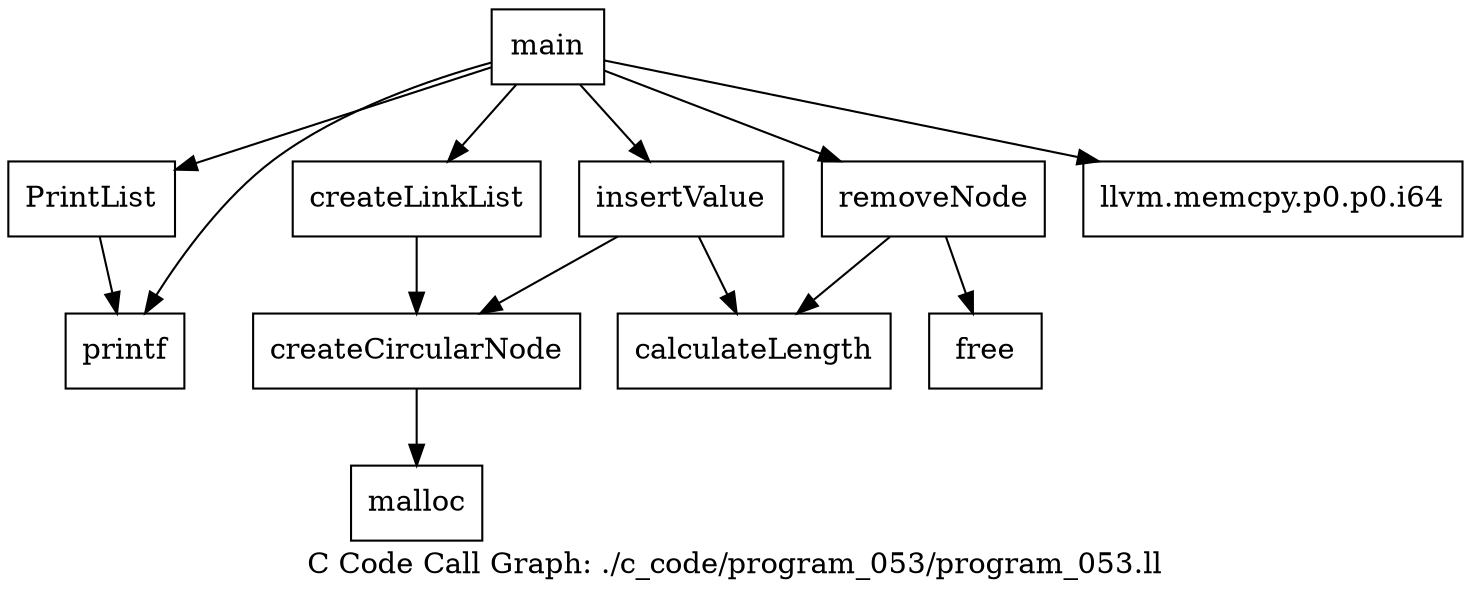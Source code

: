 digraph "C Code Call Graph: ./c_code/program_053/program_053.ll" {
	label="C Code Call Graph: ./c_code/program_053/program_053.ll";

	Node0x55e0d1bd3c40 [shape=record,label="{createCircularNode}"];
	Node0x55e0d1bd3c40 -> Node0x55e0d1bd3cc0;
	Node0x55e0d1bd3cc0 [shape=record,label="{malloc}"];
	Node0x55e0d1bd4180 [shape=record,label="{createLinkList}"];
	Node0x55e0d1bd4180 -> Node0x55e0d1bd3c40;
	Node0x55e0d1bd42e0 [shape=record,label="{calculateLength}"];
	Node0x55e0d1bd4360 [shape=record,label="{PrintList}"];
	Node0x55e0d1bd4360 -> Node0x55e0d1bd4530;
	Node0x55e0d1bd4530 [shape=record,label="{printf}"];
	Node0x55e0d1bd45b0 [shape=record,label="{insertValue}"];
	Node0x55e0d1bd45b0 -> Node0x55e0d1bd3c40;
	Node0x55e0d1bd45b0 -> Node0x55e0d1bd42e0;
	Node0x55e0d1bd4660 [shape=record,label="{removeNode}"];
	Node0x55e0d1bd4660 -> Node0x55e0d1bd42e0;
	Node0x55e0d1bd4660 -> Node0x55e0d1bd46e0;
	Node0x55e0d1bd46e0 [shape=record,label="{free}"];
	Node0x55e0d1bd49f0 [shape=record,label="{main}"];
	Node0x55e0d1bd49f0 -> Node0x55e0d1bd4a70;
	Node0x55e0d1bd49f0 -> Node0x55e0d1bd4180;
	Node0x55e0d1bd49f0 -> Node0x55e0d1bd4530;
	Node0x55e0d1bd49f0 -> Node0x55e0d1bd4360;
	Node0x55e0d1bd49f0 -> Node0x55e0d1bd45b0;
	Node0x55e0d1bd49f0 -> Node0x55e0d1bd4660;
	Node0x55e0d1bd4a70 [shape=record,label="{llvm.memcpy.p0.p0.i64}"];
}
